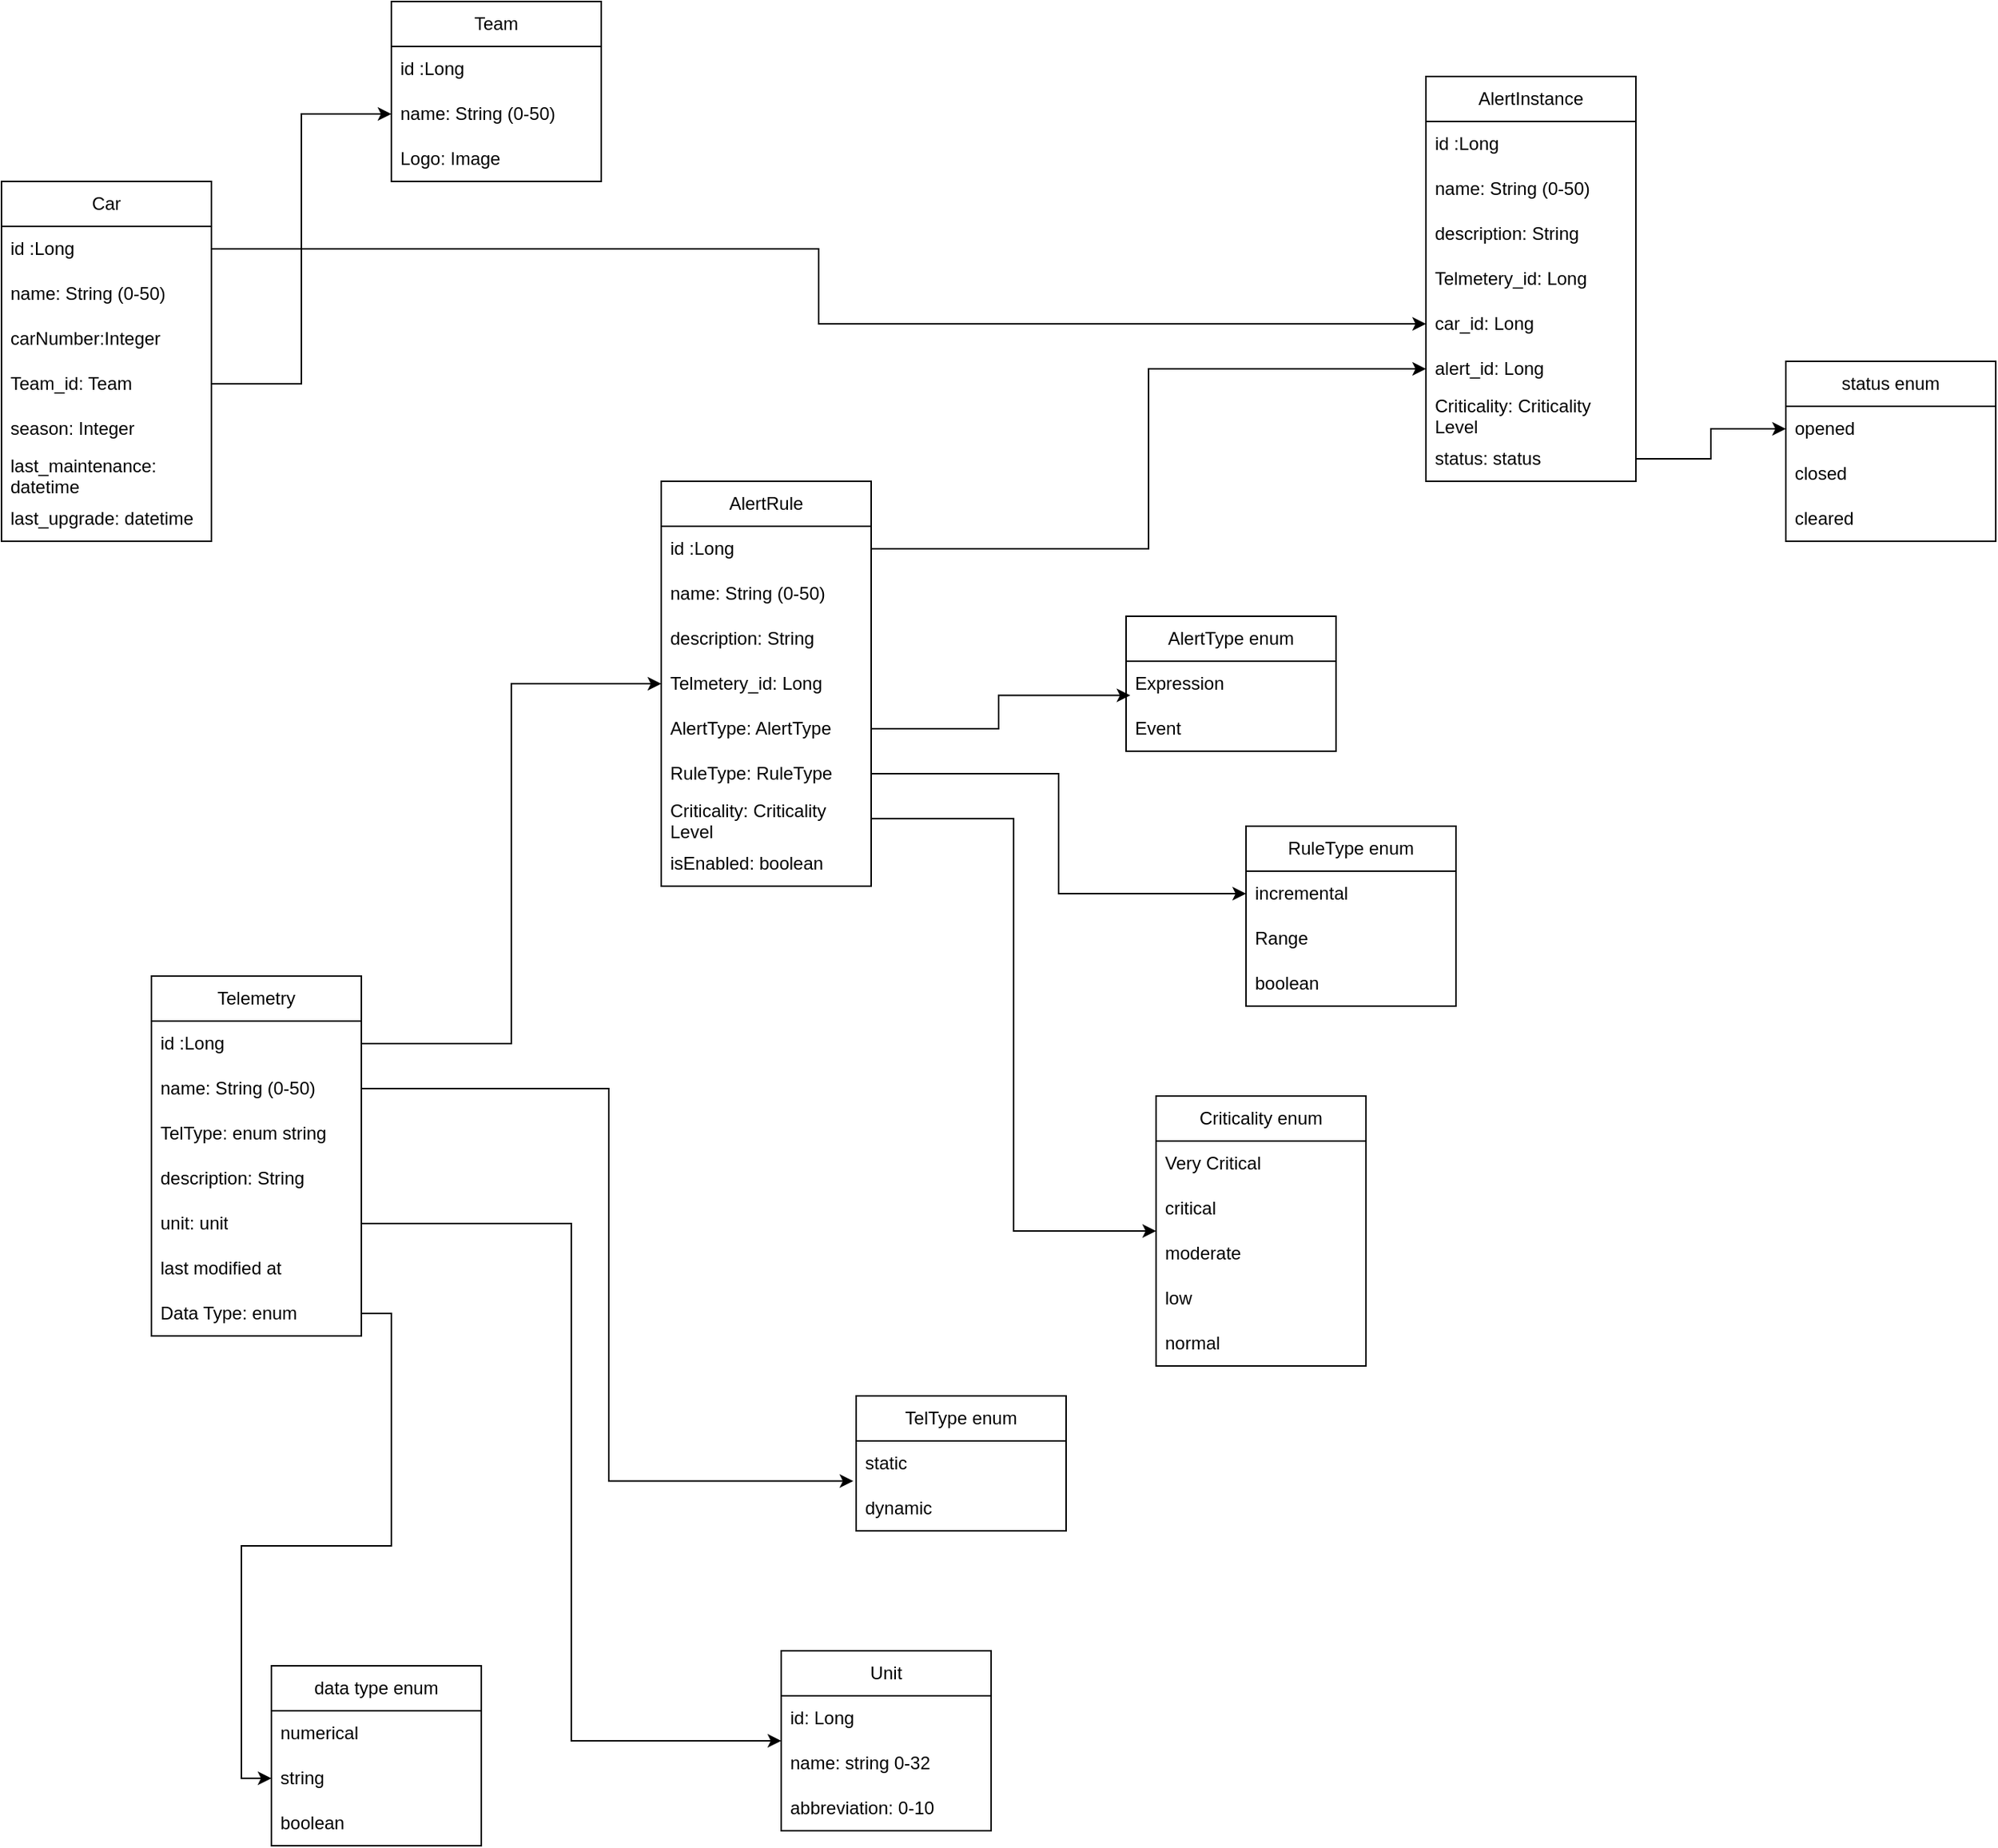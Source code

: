 <mxfile version="26.0.4">
  <diagram name="Page-1" id="h50N6hyD__i-g9Jye_G2">
    <mxGraphModel dx="1823" dy="1990" grid="1" gridSize="10" guides="1" tooltips="1" connect="1" arrows="1" fold="1" page="1" pageScale="1" pageWidth="850" pageHeight="1100" math="0" shadow="0">
      <root>
        <mxCell id="0" />
        <mxCell id="1" parent="0" />
        <mxCell id="JzMrsdcuUaRRTnqGF42v-5" value="Telemetry" style="swimlane;fontStyle=0;childLayout=stackLayout;horizontal=1;startSize=30;horizontalStack=0;resizeParent=1;resizeParentMax=0;resizeLast=0;collapsible=1;marginBottom=0;whiteSpace=wrap;html=1;" vertex="1" parent="1">
          <mxGeometry x="180" y="460" width="140" height="240" as="geometry" />
        </mxCell>
        <mxCell id="JzMrsdcuUaRRTnqGF42v-6" value="id :Long" style="text;strokeColor=none;fillColor=none;align=left;verticalAlign=middle;spacingLeft=4;spacingRight=4;overflow=hidden;points=[[0,0.5],[1,0.5]];portConstraint=eastwest;rotatable=0;whiteSpace=wrap;html=1;" vertex="1" parent="JzMrsdcuUaRRTnqGF42v-5">
          <mxGeometry y="30" width="140" height="30" as="geometry" />
        </mxCell>
        <mxCell id="JzMrsdcuUaRRTnqGF42v-7" value="name: String (0-50)" style="text;strokeColor=none;fillColor=none;align=left;verticalAlign=middle;spacingLeft=4;spacingRight=4;overflow=hidden;points=[[0,0.5],[1,0.5]];portConstraint=eastwest;rotatable=0;whiteSpace=wrap;html=1;" vertex="1" parent="JzMrsdcuUaRRTnqGF42v-5">
          <mxGeometry y="60" width="140" height="30" as="geometry" />
        </mxCell>
        <mxCell id="JzMrsdcuUaRRTnqGF42v-8" value="TelType: enum string" style="text;strokeColor=none;fillColor=none;align=left;verticalAlign=middle;spacingLeft=4;spacingRight=4;overflow=hidden;points=[[0,0.5],[1,0.5]];portConstraint=eastwest;rotatable=0;whiteSpace=wrap;html=1;" vertex="1" parent="JzMrsdcuUaRRTnqGF42v-5">
          <mxGeometry y="90" width="140" height="30" as="geometry" />
        </mxCell>
        <mxCell id="JzMrsdcuUaRRTnqGF42v-14" value="description: String" style="text;strokeColor=none;fillColor=none;align=left;verticalAlign=middle;spacingLeft=4;spacingRight=4;overflow=hidden;points=[[0,0.5],[1,0.5]];portConstraint=eastwest;rotatable=0;whiteSpace=wrap;html=1;" vertex="1" parent="JzMrsdcuUaRRTnqGF42v-5">
          <mxGeometry y="120" width="140" height="30" as="geometry" />
        </mxCell>
        <mxCell id="JzMrsdcuUaRRTnqGF42v-15" value="unit: unit" style="text;strokeColor=none;fillColor=none;align=left;verticalAlign=middle;spacingLeft=4;spacingRight=4;overflow=hidden;points=[[0,0.5],[1,0.5]];portConstraint=eastwest;rotatable=0;whiteSpace=wrap;html=1;" vertex="1" parent="JzMrsdcuUaRRTnqGF42v-5">
          <mxGeometry y="150" width="140" height="30" as="geometry" />
        </mxCell>
        <mxCell id="JzMrsdcuUaRRTnqGF42v-23" value="last modified at" style="text;strokeColor=none;fillColor=none;align=left;verticalAlign=middle;spacingLeft=4;spacingRight=4;overflow=hidden;points=[[0,0.5],[1,0.5]];portConstraint=eastwest;rotatable=0;whiteSpace=wrap;html=1;" vertex="1" parent="JzMrsdcuUaRRTnqGF42v-5">
          <mxGeometry y="180" width="140" height="30" as="geometry" />
        </mxCell>
        <mxCell id="JzMrsdcuUaRRTnqGF42v-9" value="Data Type: enum" style="text;strokeColor=none;fillColor=none;align=left;verticalAlign=middle;spacingLeft=4;spacingRight=4;overflow=hidden;points=[[0,0.5],[1,0.5]];portConstraint=eastwest;rotatable=0;whiteSpace=wrap;html=1;" vertex="1" parent="JzMrsdcuUaRRTnqGF42v-5">
          <mxGeometry y="210" width="140" height="30" as="geometry" />
        </mxCell>
        <mxCell id="JzMrsdcuUaRRTnqGF42v-24" value="TelType enum" style="swimlane;fontStyle=0;childLayout=stackLayout;horizontal=1;startSize=30;horizontalStack=0;resizeParent=1;resizeParentMax=0;resizeLast=0;collapsible=1;marginBottom=0;whiteSpace=wrap;html=1;" vertex="1" parent="1">
          <mxGeometry x="650" y="740" width="140" height="90" as="geometry" />
        </mxCell>
        <mxCell id="JzMrsdcuUaRRTnqGF42v-25" value="static" style="text;strokeColor=none;fillColor=none;align=left;verticalAlign=middle;spacingLeft=4;spacingRight=4;overflow=hidden;points=[[0,0.5],[1,0.5]];portConstraint=eastwest;rotatable=0;whiteSpace=wrap;html=1;" vertex="1" parent="JzMrsdcuUaRRTnqGF42v-24">
          <mxGeometry y="30" width="140" height="30" as="geometry" />
        </mxCell>
        <mxCell id="JzMrsdcuUaRRTnqGF42v-26" value="dynamic" style="text;strokeColor=none;fillColor=none;align=left;verticalAlign=middle;spacingLeft=4;spacingRight=4;overflow=hidden;points=[[0,0.5],[1,0.5]];portConstraint=eastwest;rotatable=0;whiteSpace=wrap;html=1;" vertex="1" parent="JzMrsdcuUaRRTnqGF42v-24">
          <mxGeometry y="60" width="140" height="30" as="geometry" />
        </mxCell>
        <mxCell id="JzMrsdcuUaRRTnqGF42v-32" style="edgeStyle=orthogonalEdgeStyle;rounded=0;orthogonalLoop=1;jettySize=auto;html=1;entryX=-0.014;entryY=0.893;entryDx=0;entryDy=0;entryPerimeter=0;" edge="1" parent="1" source="JzMrsdcuUaRRTnqGF42v-7" target="JzMrsdcuUaRRTnqGF42v-25">
          <mxGeometry relative="1" as="geometry" />
        </mxCell>
        <mxCell id="JzMrsdcuUaRRTnqGF42v-33" value="data type enum" style="swimlane;fontStyle=0;childLayout=stackLayout;horizontal=1;startSize=30;horizontalStack=0;resizeParent=1;resizeParentMax=0;resizeLast=0;collapsible=1;marginBottom=0;whiteSpace=wrap;html=1;" vertex="1" parent="1">
          <mxGeometry x="260" y="920" width="140" height="120" as="geometry" />
        </mxCell>
        <mxCell id="JzMrsdcuUaRRTnqGF42v-34" value="numerical" style="text;strokeColor=none;fillColor=none;align=left;verticalAlign=middle;spacingLeft=4;spacingRight=4;overflow=hidden;points=[[0,0.5],[1,0.5]];portConstraint=eastwest;rotatable=0;whiteSpace=wrap;html=1;" vertex="1" parent="JzMrsdcuUaRRTnqGF42v-33">
          <mxGeometry y="30" width="140" height="30" as="geometry" />
        </mxCell>
        <mxCell id="JzMrsdcuUaRRTnqGF42v-35" value="string" style="text;strokeColor=none;fillColor=none;align=left;verticalAlign=middle;spacingLeft=4;spacingRight=4;overflow=hidden;points=[[0,0.5],[1,0.5]];portConstraint=eastwest;rotatable=0;whiteSpace=wrap;html=1;" vertex="1" parent="JzMrsdcuUaRRTnqGF42v-33">
          <mxGeometry y="60" width="140" height="30" as="geometry" />
        </mxCell>
        <mxCell id="JzMrsdcuUaRRTnqGF42v-36" value="&lt;div&gt;boolean&lt;/div&gt;" style="text;strokeColor=none;fillColor=none;align=left;verticalAlign=middle;spacingLeft=4;spacingRight=4;overflow=hidden;points=[[0,0.5],[1,0.5]];portConstraint=eastwest;rotatable=0;whiteSpace=wrap;html=1;" vertex="1" parent="JzMrsdcuUaRRTnqGF42v-33">
          <mxGeometry y="90" width="140" height="30" as="geometry" />
        </mxCell>
        <mxCell id="JzMrsdcuUaRRTnqGF42v-37" style="edgeStyle=orthogonalEdgeStyle;rounded=0;orthogonalLoop=1;jettySize=auto;html=1;entryX=0;entryY=0.5;entryDx=0;entryDy=0;" edge="1" parent="1" source="JzMrsdcuUaRRTnqGF42v-9" target="JzMrsdcuUaRRTnqGF42v-35">
          <mxGeometry relative="1" as="geometry" />
        </mxCell>
        <mxCell id="JzMrsdcuUaRRTnqGF42v-38" value="Unit" style="swimlane;fontStyle=0;childLayout=stackLayout;horizontal=1;startSize=30;horizontalStack=0;resizeParent=1;resizeParentMax=0;resizeLast=0;collapsible=1;marginBottom=0;whiteSpace=wrap;html=1;" vertex="1" parent="1">
          <mxGeometry x="600" y="910" width="140" height="120" as="geometry" />
        </mxCell>
        <mxCell id="JzMrsdcuUaRRTnqGF42v-39" value="id: Long" style="text;strokeColor=none;fillColor=none;align=left;verticalAlign=middle;spacingLeft=4;spacingRight=4;overflow=hidden;points=[[0,0.5],[1,0.5]];portConstraint=eastwest;rotatable=0;whiteSpace=wrap;html=1;" vertex="1" parent="JzMrsdcuUaRRTnqGF42v-38">
          <mxGeometry y="30" width="140" height="30" as="geometry" />
        </mxCell>
        <mxCell id="JzMrsdcuUaRRTnqGF42v-40" value="name: string 0-32" style="text;strokeColor=none;fillColor=none;align=left;verticalAlign=middle;spacingLeft=4;spacingRight=4;overflow=hidden;points=[[0,0.5],[1,0.5]];portConstraint=eastwest;rotatable=0;whiteSpace=wrap;html=1;" vertex="1" parent="JzMrsdcuUaRRTnqGF42v-38">
          <mxGeometry y="60" width="140" height="30" as="geometry" />
        </mxCell>
        <mxCell id="JzMrsdcuUaRRTnqGF42v-42" value="abbreviation: 0-10" style="text;strokeColor=none;fillColor=none;align=left;verticalAlign=middle;spacingLeft=4;spacingRight=4;overflow=hidden;points=[[0,0.5],[1,0.5]];portConstraint=eastwest;rotatable=0;whiteSpace=wrap;html=1;" vertex="1" parent="JzMrsdcuUaRRTnqGF42v-38">
          <mxGeometry y="90" width="140" height="30" as="geometry" />
        </mxCell>
        <mxCell id="JzMrsdcuUaRRTnqGF42v-41" style="edgeStyle=orthogonalEdgeStyle;rounded=0;orthogonalLoop=1;jettySize=auto;html=1;entryX=0;entryY=0.5;entryDx=0;entryDy=0;" edge="1" parent="1" source="JzMrsdcuUaRRTnqGF42v-15" target="JzMrsdcuUaRRTnqGF42v-38">
          <mxGeometry relative="1" as="geometry" />
        </mxCell>
        <mxCell id="JzMrsdcuUaRRTnqGF42v-43" value="AlertRule" style="swimlane;fontStyle=0;childLayout=stackLayout;horizontal=1;startSize=30;horizontalStack=0;resizeParent=1;resizeParentMax=0;resizeLast=0;collapsible=1;marginBottom=0;whiteSpace=wrap;html=1;" vertex="1" parent="1">
          <mxGeometry x="520" y="130" width="140" height="270" as="geometry" />
        </mxCell>
        <mxCell id="JzMrsdcuUaRRTnqGF42v-44" value="id :Long" style="text;strokeColor=none;fillColor=none;align=left;verticalAlign=middle;spacingLeft=4;spacingRight=4;overflow=hidden;points=[[0,0.5],[1,0.5]];portConstraint=eastwest;rotatable=0;whiteSpace=wrap;html=1;" vertex="1" parent="JzMrsdcuUaRRTnqGF42v-43">
          <mxGeometry y="30" width="140" height="30" as="geometry" />
        </mxCell>
        <mxCell id="JzMrsdcuUaRRTnqGF42v-45" value="name: String (0-50)" style="text;strokeColor=none;fillColor=none;align=left;verticalAlign=middle;spacingLeft=4;spacingRight=4;overflow=hidden;points=[[0,0.5],[1,0.5]];portConstraint=eastwest;rotatable=0;whiteSpace=wrap;html=1;" vertex="1" parent="JzMrsdcuUaRRTnqGF42v-43">
          <mxGeometry y="60" width="140" height="30" as="geometry" />
        </mxCell>
        <mxCell id="JzMrsdcuUaRRTnqGF42v-47" value="description: String" style="text;strokeColor=none;fillColor=none;align=left;verticalAlign=middle;spacingLeft=4;spacingRight=4;overflow=hidden;points=[[0,0.5],[1,0.5]];portConstraint=eastwest;rotatable=0;whiteSpace=wrap;html=1;" vertex="1" parent="JzMrsdcuUaRRTnqGF42v-43">
          <mxGeometry y="90" width="140" height="30" as="geometry" />
        </mxCell>
        <mxCell id="JzMrsdcuUaRRTnqGF42v-46" value="Telmetery_id: Long" style="text;strokeColor=none;fillColor=none;align=left;verticalAlign=middle;spacingLeft=4;spacingRight=4;overflow=hidden;points=[[0,0.5],[1,0.5]];portConstraint=eastwest;rotatable=0;whiteSpace=wrap;html=1;" vertex="1" parent="JzMrsdcuUaRRTnqGF42v-43">
          <mxGeometry y="120" width="140" height="30" as="geometry" />
        </mxCell>
        <mxCell id="JzMrsdcuUaRRTnqGF42v-48" value="AlertType: AlertType" style="text;strokeColor=none;fillColor=none;align=left;verticalAlign=middle;spacingLeft=4;spacingRight=4;overflow=hidden;points=[[0,0.5],[1,0.5]];portConstraint=eastwest;rotatable=0;whiteSpace=wrap;html=1;" vertex="1" parent="JzMrsdcuUaRRTnqGF42v-43">
          <mxGeometry y="150" width="140" height="30" as="geometry" />
        </mxCell>
        <mxCell id="JzMrsdcuUaRRTnqGF42v-49" value="RuleType: RuleType" style="text;strokeColor=none;fillColor=none;align=left;verticalAlign=middle;spacingLeft=4;spacingRight=4;overflow=hidden;points=[[0,0.5],[1,0.5]];portConstraint=eastwest;rotatable=0;whiteSpace=wrap;html=1;" vertex="1" parent="JzMrsdcuUaRRTnqGF42v-43">
          <mxGeometry y="180" width="140" height="30" as="geometry" />
        </mxCell>
        <mxCell id="JzMrsdcuUaRRTnqGF42v-52" value="Criticality: Criticality Level" style="text;strokeColor=none;fillColor=none;align=left;verticalAlign=middle;spacingLeft=4;spacingRight=4;overflow=hidden;points=[[0,0.5],[1,0.5]];portConstraint=eastwest;rotatable=0;whiteSpace=wrap;html=1;" vertex="1" parent="JzMrsdcuUaRRTnqGF42v-43">
          <mxGeometry y="210" width="140" height="30" as="geometry" />
        </mxCell>
        <mxCell id="JzMrsdcuUaRRTnqGF42v-51" value="isEnabled: boolean" style="text;strokeColor=none;fillColor=none;align=left;verticalAlign=middle;spacingLeft=4;spacingRight=4;overflow=hidden;points=[[0,0.5],[1,0.5]];portConstraint=eastwest;rotatable=0;whiteSpace=wrap;html=1;" vertex="1" parent="JzMrsdcuUaRRTnqGF42v-43">
          <mxGeometry y="240" width="140" height="30" as="geometry" />
        </mxCell>
        <mxCell id="JzMrsdcuUaRRTnqGF42v-54" value="&lt;span style=&quot;text-align: left;&quot;&gt;AlertType&amp;nbsp;&lt;/span&gt;enum" style="swimlane;fontStyle=0;childLayout=stackLayout;horizontal=1;startSize=30;horizontalStack=0;resizeParent=1;resizeParentMax=0;resizeLast=0;collapsible=1;marginBottom=0;whiteSpace=wrap;html=1;" vertex="1" parent="1">
          <mxGeometry x="830" y="220" width="140" height="90" as="geometry" />
        </mxCell>
        <mxCell id="JzMrsdcuUaRRTnqGF42v-55" value="Expression" style="text;strokeColor=none;fillColor=none;align=left;verticalAlign=middle;spacingLeft=4;spacingRight=4;overflow=hidden;points=[[0,0.5],[1,0.5]];portConstraint=eastwest;rotatable=0;whiteSpace=wrap;html=1;" vertex="1" parent="JzMrsdcuUaRRTnqGF42v-54">
          <mxGeometry y="30" width="140" height="30" as="geometry" />
        </mxCell>
        <mxCell id="JzMrsdcuUaRRTnqGF42v-56" value="Event" style="text;strokeColor=none;fillColor=none;align=left;verticalAlign=middle;spacingLeft=4;spacingRight=4;overflow=hidden;points=[[0,0.5],[1,0.5]];portConstraint=eastwest;rotatable=0;whiteSpace=wrap;html=1;" vertex="1" parent="JzMrsdcuUaRRTnqGF42v-54">
          <mxGeometry y="60" width="140" height="30" as="geometry" />
        </mxCell>
        <mxCell id="JzMrsdcuUaRRTnqGF42v-57" style="edgeStyle=orthogonalEdgeStyle;rounded=0;orthogonalLoop=1;jettySize=auto;html=1;entryX=0.02;entryY=0.76;entryDx=0;entryDy=0;entryPerimeter=0;" edge="1" parent="1" source="JzMrsdcuUaRRTnqGF42v-48" target="JzMrsdcuUaRRTnqGF42v-55">
          <mxGeometry relative="1" as="geometry" />
        </mxCell>
        <mxCell id="JzMrsdcuUaRRTnqGF42v-58" value="&lt;span style=&quot;text-align: left;&quot;&gt;RuleType&amp;nbsp;&lt;/span&gt;enum" style="swimlane;fontStyle=0;childLayout=stackLayout;horizontal=1;startSize=30;horizontalStack=0;resizeParent=1;resizeParentMax=0;resizeLast=0;collapsible=1;marginBottom=0;whiteSpace=wrap;html=1;" vertex="1" parent="1">
          <mxGeometry x="910" y="360" width="140" height="120" as="geometry" />
        </mxCell>
        <mxCell id="JzMrsdcuUaRRTnqGF42v-59" value="incremental" style="text;strokeColor=none;fillColor=none;align=left;verticalAlign=middle;spacingLeft=4;spacingRight=4;overflow=hidden;points=[[0,0.5],[1,0.5]];portConstraint=eastwest;rotatable=0;whiteSpace=wrap;html=1;" vertex="1" parent="JzMrsdcuUaRRTnqGF42v-58">
          <mxGeometry y="30" width="140" height="30" as="geometry" />
        </mxCell>
        <mxCell id="JzMrsdcuUaRRTnqGF42v-60" value="Range" style="text;strokeColor=none;fillColor=none;align=left;verticalAlign=middle;spacingLeft=4;spacingRight=4;overflow=hidden;points=[[0,0.5],[1,0.5]];portConstraint=eastwest;rotatable=0;whiteSpace=wrap;html=1;" vertex="1" parent="JzMrsdcuUaRRTnqGF42v-58">
          <mxGeometry y="60" width="140" height="30" as="geometry" />
        </mxCell>
        <mxCell id="JzMrsdcuUaRRTnqGF42v-63" value="boolean" style="text;strokeColor=none;fillColor=none;align=left;verticalAlign=middle;spacingLeft=4;spacingRight=4;overflow=hidden;points=[[0,0.5],[1,0.5]];portConstraint=eastwest;rotatable=0;whiteSpace=wrap;html=1;" vertex="1" parent="JzMrsdcuUaRRTnqGF42v-58">
          <mxGeometry y="90" width="140" height="30" as="geometry" />
        </mxCell>
        <mxCell id="JzMrsdcuUaRRTnqGF42v-61" style="edgeStyle=orthogonalEdgeStyle;rounded=0;orthogonalLoop=1;jettySize=auto;html=1;entryX=0;entryY=0.5;entryDx=0;entryDy=0;" edge="1" parent="1" source="JzMrsdcuUaRRTnqGF42v-49" target="JzMrsdcuUaRRTnqGF42v-59">
          <mxGeometry relative="1" as="geometry" />
        </mxCell>
        <mxCell id="JzMrsdcuUaRRTnqGF42v-65" value="&lt;span style=&quot;text-align: left;&quot;&gt;Criticality&amp;nbsp;&lt;/span&gt;enum" style="swimlane;fontStyle=0;childLayout=stackLayout;horizontal=1;startSize=30;horizontalStack=0;resizeParent=1;resizeParentMax=0;resizeLast=0;collapsible=1;marginBottom=0;whiteSpace=wrap;html=1;" vertex="1" parent="1">
          <mxGeometry x="850" y="540" width="140" height="180" as="geometry" />
        </mxCell>
        <mxCell id="JzMrsdcuUaRRTnqGF42v-66" value="Very Critical" style="text;strokeColor=none;fillColor=none;align=left;verticalAlign=middle;spacingLeft=4;spacingRight=4;overflow=hidden;points=[[0,0.5],[1,0.5]];portConstraint=eastwest;rotatable=0;whiteSpace=wrap;html=1;" vertex="1" parent="JzMrsdcuUaRRTnqGF42v-65">
          <mxGeometry y="30" width="140" height="30" as="geometry" />
        </mxCell>
        <mxCell id="JzMrsdcuUaRRTnqGF42v-67" value="critical" style="text;strokeColor=none;fillColor=none;align=left;verticalAlign=middle;spacingLeft=4;spacingRight=4;overflow=hidden;points=[[0,0.5],[1,0.5]];portConstraint=eastwest;rotatable=0;whiteSpace=wrap;html=1;" vertex="1" parent="JzMrsdcuUaRRTnqGF42v-65">
          <mxGeometry y="60" width="140" height="30" as="geometry" />
        </mxCell>
        <mxCell id="JzMrsdcuUaRRTnqGF42v-70" value="moderate" style="text;strokeColor=none;fillColor=none;align=left;verticalAlign=middle;spacingLeft=4;spacingRight=4;overflow=hidden;points=[[0,0.5],[1,0.5]];portConstraint=eastwest;rotatable=0;whiteSpace=wrap;html=1;" vertex="1" parent="JzMrsdcuUaRRTnqGF42v-65">
          <mxGeometry y="90" width="140" height="30" as="geometry" />
        </mxCell>
        <mxCell id="JzMrsdcuUaRRTnqGF42v-71" value="low" style="text;strokeColor=none;fillColor=none;align=left;verticalAlign=middle;spacingLeft=4;spacingRight=4;overflow=hidden;points=[[0,0.5],[1,0.5]];portConstraint=eastwest;rotatable=0;whiteSpace=wrap;html=1;" vertex="1" parent="JzMrsdcuUaRRTnqGF42v-65">
          <mxGeometry y="120" width="140" height="30" as="geometry" />
        </mxCell>
        <mxCell id="JzMrsdcuUaRRTnqGF42v-68" value="normal" style="text;strokeColor=none;fillColor=none;align=left;verticalAlign=middle;spacingLeft=4;spacingRight=4;overflow=hidden;points=[[0,0.5],[1,0.5]];portConstraint=eastwest;rotatable=0;whiteSpace=wrap;html=1;" vertex="1" parent="JzMrsdcuUaRRTnqGF42v-65">
          <mxGeometry y="150" width="140" height="30" as="geometry" />
        </mxCell>
        <mxCell id="JzMrsdcuUaRRTnqGF42v-69" style="edgeStyle=orthogonalEdgeStyle;rounded=0;orthogonalLoop=1;jettySize=auto;html=1;entryX=0;entryY=0.5;entryDx=0;entryDy=0;" edge="1" parent="1" source="JzMrsdcuUaRRTnqGF42v-52" target="JzMrsdcuUaRRTnqGF42v-65">
          <mxGeometry relative="1" as="geometry" />
        </mxCell>
        <mxCell id="JzMrsdcuUaRRTnqGF42v-74" style="edgeStyle=orthogonalEdgeStyle;rounded=0;orthogonalLoop=1;jettySize=auto;html=1;exitX=1;exitY=0.5;exitDx=0;exitDy=0;" edge="1" parent="1" source="JzMrsdcuUaRRTnqGF42v-6" target="JzMrsdcuUaRRTnqGF42v-46">
          <mxGeometry relative="1" as="geometry" />
        </mxCell>
        <mxCell id="JzMrsdcuUaRRTnqGF42v-75" value="AlertInstance" style="swimlane;fontStyle=0;childLayout=stackLayout;horizontal=1;startSize=30;horizontalStack=0;resizeParent=1;resizeParentMax=0;resizeLast=0;collapsible=1;marginBottom=0;whiteSpace=wrap;html=1;" vertex="1" parent="1">
          <mxGeometry x="1030" y="-140" width="140" height="270" as="geometry" />
        </mxCell>
        <mxCell id="JzMrsdcuUaRRTnqGF42v-76" value="id :Long" style="text;strokeColor=none;fillColor=none;align=left;verticalAlign=middle;spacingLeft=4;spacingRight=4;overflow=hidden;points=[[0,0.5],[1,0.5]];portConstraint=eastwest;rotatable=0;whiteSpace=wrap;html=1;" vertex="1" parent="JzMrsdcuUaRRTnqGF42v-75">
          <mxGeometry y="30" width="140" height="30" as="geometry" />
        </mxCell>
        <mxCell id="JzMrsdcuUaRRTnqGF42v-77" value="name: String (0-50)" style="text;strokeColor=none;fillColor=none;align=left;verticalAlign=middle;spacingLeft=4;spacingRight=4;overflow=hidden;points=[[0,0.5],[1,0.5]];portConstraint=eastwest;rotatable=0;whiteSpace=wrap;html=1;" vertex="1" parent="JzMrsdcuUaRRTnqGF42v-75">
          <mxGeometry y="60" width="140" height="30" as="geometry" />
        </mxCell>
        <mxCell id="JzMrsdcuUaRRTnqGF42v-78" value="description: String" style="text;strokeColor=none;fillColor=none;align=left;verticalAlign=middle;spacingLeft=4;spacingRight=4;overflow=hidden;points=[[0,0.5],[1,0.5]];portConstraint=eastwest;rotatable=0;whiteSpace=wrap;html=1;" vertex="1" parent="JzMrsdcuUaRRTnqGF42v-75">
          <mxGeometry y="90" width="140" height="30" as="geometry" />
        </mxCell>
        <mxCell id="JzMrsdcuUaRRTnqGF42v-79" value="Telmetery_id: Long" style="text;strokeColor=none;fillColor=none;align=left;verticalAlign=middle;spacingLeft=4;spacingRight=4;overflow=hidden;points=[[0,0.5],[1,0.5]];portConstraint=eastwest;rotatable=0;whiteSpace=wrap;html=1;" vertex="1" parent="JzMrsdcuUaRRTnqGF42v-75">
          <mxGeometry y="120" width="140" height="30" as="geometry" />
        </mxCell>
        <mxCell id="JzMrsdcuUaRRTnqGF42v-84" value="car_id: Long" style="text;strokeColor=none;fillColor=none;align=left;verticalAlign=middle;spacingLeft=4;spacingRight=4;overflow=hidden;points=[[0,0.5],[1,0.5]];portConstraint=eastwest;rotatable=0;whiteSpace=wrap;html=1;" vertex="1" parent="JzMrsdcuUaRRTnqGF42v-75">
          <mxGeometry y="150" width="140" height="30" as="geometry" />
        </mxCell>
        <mxCell id="JzMrsdcuUaRRTnqGF42v-116" value="alert_id: Long" style="text;strokeColor=none;fillColor=none;align=left;verticalAlign=middle;spacingLeft=4;spacingRight=4;overflow=hidden;points=[[0,0.5],[1,0.5]];portConstraint=eastwest;rotatable=0;whiteSpace=wrap;html=1;" vertex="1" parent="JzMrsdcuUaRRTnqGF42v-75">
          <mxGeometry y="180" width="140" height="30" as="geometry" />
        </mxCell>
        <mxCell id="JzMrsdcuUaRRTnqGF42v-82" value="Criticality: Criticality Level" style="text;strokeColor=none;fillColor=none;align=left;verticalAlign=middle;spacingLeft=4;spacingRight=4;overflow=hidden;points=[[0,0.5],[1,0.5]];portConstraint=eastwest;rotatable=0;whiteSpace=wrap;html=1;" vertex="1" parent="JzMrsdcuUaRRTnqGF42v-75">
          <mxGeometry y="210" width="140" height="30" as="geometry" />
        </mxCell>
        <mxCell id="JzMrsdcuUaRRTnqGF42v-83" value="status: status" style="text;strokeColor=none;fillColor=none;align=left;verticalAlign=middle;spacingLeft=4;spacingRight=4;overflow=hidden;points=[[0,0.5],[1,0.5]];portConstraint=eastwest;rotatable=0;whiteSpace=wrap;html=1;" vertex="1" parent="JzMrsdcuUaRRTnqGF42v-75">
          <mxGeometry y="240" width="140" height="30" as="geometry" />
        </mxCell>
        <mxCell id="JzMrsdcuUaRRTnqGF42v-85" value="&lt;span style=&quot;text-align: left;&quot;&gt;status&amp;nbsp;&lt;/span&gt;enum" style="swimlane;fontStyle=0;childLayout=stackLayout;horizontal=1;startSize=30;horizontalStack=0;resizeParent=1;resizeParentMax=0;resizeLast=0;collapsible=1;marginBottom=0;whiteSpace=wrap;html=1;" vertex="1" parent="1">
          <mxGeometry x="1270" y="50" width="140" height="120" as="geometry" />
        </mxCell>
        <mxCell id="JzMrsdcuUaRRTnqGF42v-86" value="opened" style="text;strokeColor=none;fillColor=none;align=left;verticalAlign=middle;spacingLeft=4;spacingRight=4;overflow=hidden;points=[[0,0.5],[1,0.5]];portConstraint=eastwest;rotatable=0;whiteSpace=wrap;html=1;" vertex="1" parent="JzMrsdcuUaRRTnqGF42v-85">
          <mxGeometry y="30" width="140" height="30" as="geometry" />
        </mxCell>
        <mxCell id="JzMrsdcuUaRRTnqGF42v-87" value="closed" style="text;strokeColor=none;fillColor=none;align=left;verticalAlign=middle;spacingLeft=4;spacingRight=4;overflow=hidden;points=[[0,0.5],[1,0.5]];portConstraint=eastwest;rotatable=0;whiteSpace=wrap;html=1;" vertex="1" parent="JzMrsdcuUaRRTnqGF42v-85">
          <mxGeometry y="60" width="140" height="30" as="geometry" />
        </mxCell>
        <mxCell id="JzMrsdcuUaRRTnqGF42v-89" value="cleared" style="text;strokeColor=none;fillColor=none;align=left;verticalAlign=middle;spacingLeft=4;spacingRight=4;overflow=hidden;points=[[0,0.5],[1,0.5]];portConstraint=eastwest;rotatable=0;whiteSpace=wrap;html=1;" vertex="1" parent="JzMrsdcuUaRRTnqGF42v-85">
          <mxGeometry y="90" width="140" height="30" as="geometry" />
        </mxCell>
        <mxCell id="JzMrsdcuUaRRTnqGF42v-88" style="edgeStyle=orthogonalEdgeStyle;rounded=0;orthogonalLoop=1;jettySize=auto;html=1;entryX=0;entryY=0.5;entryDx=0;entryDy=0;" edge="1" parent="1" source="JzMrsdcuUaRRTnqGF42v-83" target="JzMrsdcuUaRRTnqGF42v-86">
          <mxGeometry relative="1" as="geometry" />
        </mxCell>
        <mxCell id="JzMrsdcuUaRRTnqGF42v-90" value="Car" style="swimlane;fontStyle=0;childLayout=stackLayout;horizontal=1;startSize=30;horizontalStack=0;resizeParent=1;resizeParentMax=0;resizeLast=0;collapsible=1;marginBottom=0;whiteSpace=wrap;html=1;" vertex="1" parent="1">
          <mxGeometry x="80" y="-70" width="140" height="240" as="geometry" />
        </mxCell>
        <mxCell id="JzMrsdcuUaRRTnqGF42v-91" value="id :Long" style="text;strokeColor=none;fillColor=none;align=left;verticalAlign=middle;spacingLeft=4;spacingRight=4;overflow=hidden;points=[[0,0.5],[1,0.5]];portConstraint=eastwest;rotatable=0;whiteSpace=wrap;html=1;" vertex="1" parent="JzMrsdcuUaRRTnqGF42v-90">
          <mxGeometry y="30" width="140" height="30" as="geometry" />
        </mxCell>
        <mxCell id="JzMrsdcuUaRRTnqGF42v-92" value="name: String (0-50)" style="text;strokeColor=none;fillColor=none;align=left;verticalAlign=middle;spacingLeft=4;spacingRight=4;overflow=hidden;points=[[0,0.5],[1,0.5]];portConstraint=eastwest;rotatable=0;whiteSpace=wrap;html=1;" vertex="1" parent="JzMrsdcuUaRRTnqGF42v-90">
          <mxGeometry y="60" width="140" height="30" as="geometry" />
        </mxCell>
        <mxCell id="JzMrsdcuUaRRTnqGF42v-93" value="carNumber:Integer" style="text;strokeColor=none;fillColor=none;align=left;verticalAlign=middle;spacingLeft=4;spacingRight=4;overflow=hidden;points=[[0,0.5],[1,0.5]];portConstraint=eastwest;rotatable=0;whiteSpace=wrap;html=1;" vertex="1" parent="JzMrsdcuUaRRTnqGF42v-90">
          <mxGeometry y="90" width="140" height="30" as="geometry" />
        </mxCell>
        <mxCell id="JzMrsdcuUaRRTnqGF42v-94" value="Team_id: Team" style="text;strokeColor=none;fillColor=none;align=left;verticalAlign=middle;spacingLeft=4;spacingRight=4;overflow=hidden;points=[[0,0.5],[1,0.5]];portConstraint=eastwest;rotatable=0;whiteSpace=wrap;html=1;" vertex="1" parent="JzMrsdcuUaRRTnqGF42v-90">
          <mxGeometry y="120" width="140" height="30" as="geometry" />
        </mxCell>
        <mxCell id="JzMrsdcuUaRRTnqGF42v-113" value="season: Integer" style="text;strokeColor=none;fillColor=none;align=left;verticalAlign=middle;spacingLeft=4;spacingRight=4;overflow=hidden;points=[[0,0.5],[1,0.5]];portConstraint=eastwest;rotatable=0;whiteSpace=wrap;html=1;" vertex="1" parent="JzMrsdcuUaRRTnqGF42v-90">
          <mxGeometry y="150" width="140" height="30" as="geometry" />
        </mxCell>
        <mxCell id="JzMrsdcuUaRRTnqGF42v-114" value="last_maintenance: datetime" style="text;strokeColor=none;fillColor=none;align=left;verticalAlign=middle;spacingLeft=4;spacingRight=4;overflow=hidden;points=[[0,0.5],[1,0.5]];portConstraint=eastwest;rotatable=0;whiteSpace=wrap;html=1;" vertex="1" parent="JzMrsdcuUaRRTnqGF42v-90">
          <mxGeometry y="180" width="140" height="30" as="geometry" />
        </mxCell>
        <mxCell id="JzMrsdcuUaRRTnqGF42v-96" value="last_upgrade: datetime" style="text;strokeColor=none;fillColor=none;align=left;verticalAlign=middle;spacingLeft=4;spacingRight=4;overflow=hidden;points=[[0,0.5],[1,0.5]];portConstraint=eastwest;rotatable=0;whiteSpace=wrap;html=1;" vertex="1" parent="JzMrsdcuUaRRTnqGF42v-90">
          <mxGeometry y="210" width="140" height="30" as="geometry" />
        </mxCell>
        <mxCell id="JzMrsdcuUaRRTnqGF42v-104" value="Team" style="swimlane;fontStyle=0;childLayout=stackLayout;horizontal=1;startSize=30;horizontalStack=0;resizeParent=1;resizeParentMax=0;resizeLast=0;collapsible=1;marginBottom=0;whiteSpace=wrap;html=1;" vertex="1" parent="1">
          <mxGeometry x="340" y="-190" width="140" height="120" as="geometry" />
        </mxCell>
        <mxCell id="JzMrsdcuUaRRTnqGF42v-105" value="id :Long" style="text;strokeColor=none;fillColor=none;align=left;verticalAlign=middle;spacingLeft=4;spacingRight=4;overflow=hidden;points=[[0,0.5],[1,0.5]];portConstraint=eastwest;rotatable=0;whiteSpace=wrap;html=1;" vertex="1" parent="JzMrsdcuUaRRTnqGF42v-104">
          <mxGeometry y="30" width="140" height="30" as="geometry" />
        </mxCell>
        <mxCell id="JzMrsdcuUaRRTnqGF42v-106" value="name: String (0-50)" style="text;strokeColor=none;fillColor=none;align=left;verticalAlign=middle;spacingLeft=4;spacingRight=4;overflow=hidden;points=[[0,0.5],[1,0.5]];portConstraint=eastwest;rotatable=0;whiteSpace=wrap;html=1;" vertex="1" parent="JzMrsdcuUaRRTnqGF42v-104">
          <mxGeometry y="60" width="140" height="30" as="geometry" />
        </mxCell>
        <mxCell id="JzMrsdcuUaRRTnqGF42v-110" value="Logo: Image" style="text;strokeColor=none;fillColor=none;align=left;verticalAlign=middle;spacingLeft=4;spacingRight=4;overflow=hidden;points=[[0,0.5],[1,0.5]];portConstraint=eastwest;rotatable=0;whiteSpace=wrap;html=1;" vertex="1" parent="JzMrsdcuUaRRTnqGF42v-104">
          <mxGeometry y="90" width="140" height="30" as="geometry" />
        </mxCell>
        <mxCell id="JzMrsdcuUaRRTnqGF42v-112" style="edgeStyle=orthogonalEdgeStyle;rounded=0;orthogonalLoop=1;jettySize=auto;html=1;entryX=0;entryY=0.5;entryDx=0;entryDy=0;" edge="1" parent="1" source="JzMrsdcuUaRRTnqGF42v-94" target="JzMrsdcuUaRRTnqGF42v-106">
          <mxGeometry relative="1" as="geometry" />
        </mxCell>
        <mxCell id="JzMrsdcuUaRRTnqGF42v-115" style="edgeStyle=orthogonalEdgeStyle;rounded=0;orthogonalLoop=1;jettySize=auto;html=1;entryX=0;entryY=0.5;entryDx=0;entryDy=0;" edge="1" parent="1" source="JzMrsdcuUaRRTnqGF42v-91" target="JzMrsdcuUaRRTnqGF42v-84">
          <mxGeometry relative="1" as="geometry" />
        </mxCell>
        <mxCell id="JzMrsdcuUaRRTnqGF42v-117" style="edgeStyle=orthogonalEdgeStyle;rounded=0;orthogonalLoop=1;jettySize=auto;html=1;entryX=0;entryY=0.5;entryDx=0;entryDy=0;" edge="1" parent="1" source="JzMrsdcuUaRRTnqGF42v-44" target="JzMrsdcuUaRRTnqGF42v-116">
          <mxGeometry relative="1" as="geometry" />
        </mxCell>
      </root>
    </mxGraphModel>
  </diagram>
</mxfile>
